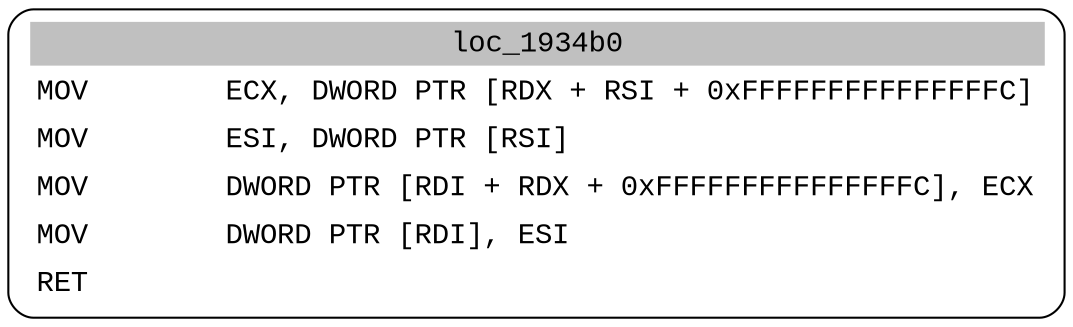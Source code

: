 digraph asm_graph {
1941 [
shape="Mrecord" fontname="Courier New"label =<<table border="0" cellborder="0" cellpadding="3"><tr><td align="center" colspan="2" bgcolor="grey">loc_1934b0</td></tr><tr><td align="left">MOV        ECX, DWORD PTR [RDX + RSI + 0xFFFFFFFFFFFFFFFC]</td></tr><tr><td align="left">MOV        ESI, DWORD PTR [RSI]</td></tr><tr><td align="left">MOV        DWORD PTR [RDI + RDX + 0xFFFFFFFFFFFFFFFC], ECX</td></tr><tr><td align="left">MOV        DWORD PTR [RDI], ESI</td></tr><tr><td align="left">RET        </td></tr></table>> ];
}
